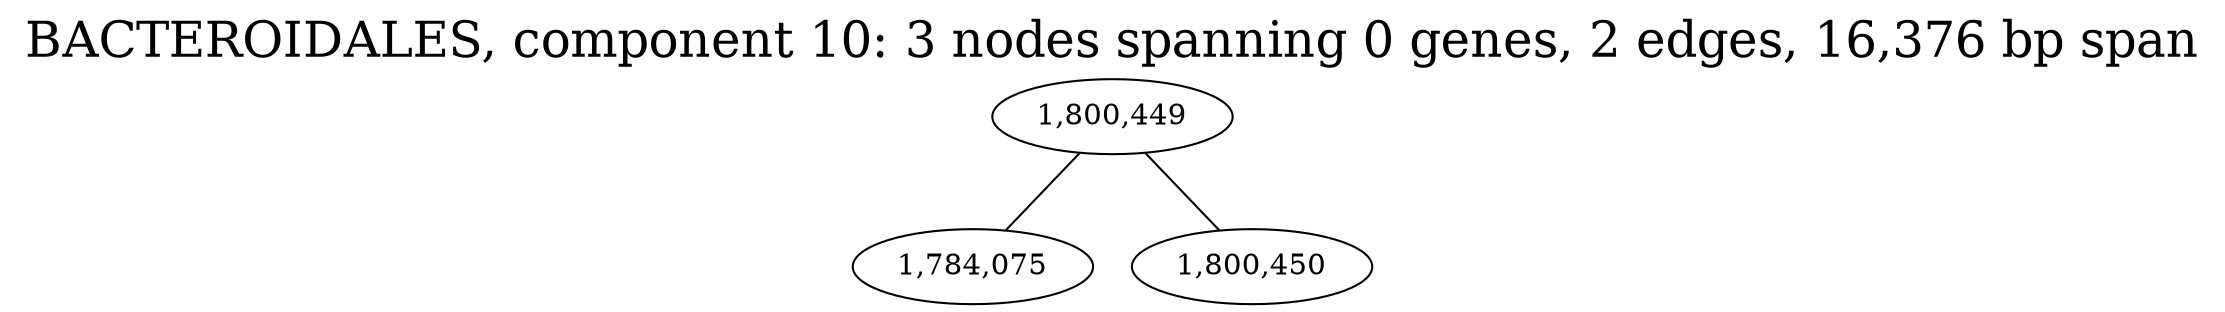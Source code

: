 graph BACTEROIDALES_cc10 {
	overlap="prism50";
	outputorder="edgesfirst";
	node [style="filled"];
	label="BACTEROIDALES, component 10: 3 nodes spanning 0 genes, 2 edges, 16,376 bp span";
	labelloc="t";
	fontsize=24;
	"1,784,075" [fillcolor="#ffffff", fontcolor="#000000"];
	"1,800,449" [fillcolor="#ffffff", fontcolor="#000000"];
	"1,800,450" [fillcolor="#ffffff", fontcolor="#000000"];
	"1,800,449" -- "1,800,450";
	"1,800,449" -- "1,784,075";
}
